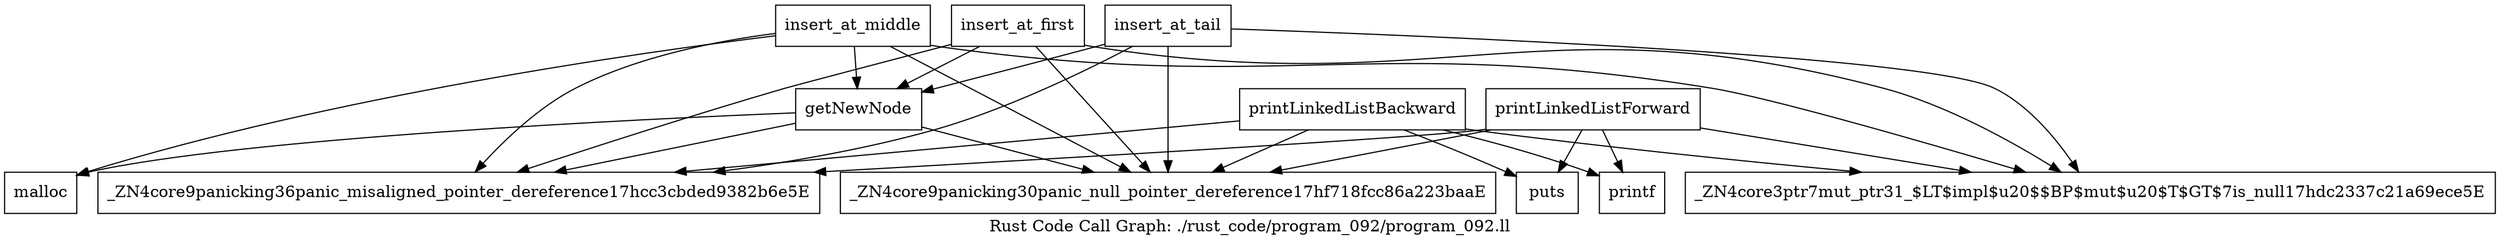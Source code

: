 digraph "Rust Code Call Graph: ./rust_code/program_092/program_092.ll" {
	label="Rust Code Call Graph: ./rust_code/program_092/program_092.ll";

	Node0x55693deb9b00 [shape=record,label="{insert_at_tail}"];
	Node0x55693deb9b00 -> Node0x55693deb2c90;
	Node0x55693deb9b00 -> Node0x55693deafe90;
	Node0x55693deb9b00 -> Node0x55693deb9340;
	Node0x55693deb9b00 -> Node0x55693deb7600;
	Node0x55693deafe90 [shape=record,label="{_ZN4core3ptr7mut_ptr31_$LT$impl$u20$$BP$mut$u20$T$GT$7is_null17hdc2337c21a69ece5E}"];
	Node0x55693deb2c90 [shape=record,label="{getNewNode}"];
	Node0x55693deb2c90 -> Node0x55693deb49d0;
	Node0x55693deb2c90 -> Node0x55693deb7600;
	Node0x55693deb2c90 -> Node0x55693deb9340;
	Node0x55693debb2b0 [shape=record,label="{insert_at_first}"];
	Node0x55693debb2b0 -> Node0x55693deb2c90;
	Node0x55693debb2b0 -> Node0x55693deafe90;
	Node0x55693debb2b0 -> Node0x55693deb9340;
	Node0x55693debb2b0 -> Node0x55693deb7600;
	Node0x55693decb460 [shape=record,label="{insert_at_middle}"];
	Node0x55693decb460 -> Node0x55693deb2c90;
	Node0x55693decb460 -> Node0x55693deafe90;
	Node0x55693decb460 -> Node0x55693deb9340;
	Node0x55693decb460 -> Node0x55693deb49d0;
	Node0x55693decb460 -> Node0x55693deb7600;
	Node0x55693dec0a60 [shape=record,label="{printLinkedListForward}"];
	Node0x55693dec0a60 -> Node0x55693dec20a0;
	Node0x55693dec0a60 -> Node0x55693deb9340;
	Node0x55693dec0a60 -> Node0x55693deafe90;
	Node0x55693dec0a60 -> Node0x55693deb7600;
	Node0x55693dec0a60 -> Node0x55693dec2b60;
	Node0x55693dec5510 [shape=record,label="{printLinkedListBackward}"];
	Node0x55693dec5510 -> Node0x55693dec20a0;
	Node0x55693dec5510 -> Node0x55693deb9340;
	Node0x55693dec5510 -> Node0x55693deafe90;
	Node0x55693dec5510 -> Node0x55693deb7600;
	Node0x55693dec5510 -> Node0x55693dec2b60;
	Node0x55693deb49d0 [shape=record,label="{malloc}"];
	Node0x55693deb7600 [shape=record,label="{_ZN4core9panicking36panic_misaligned_pointer_dereference17hcc3cbded9382b6e5E}"];
	Node0x55693deb9340 [shape=record,label="{_ZN4core9panicking30panic_null_pointer_dereference17hf718fcc86a223baaE}"];
	Node0x55693dec20a0 [shape=record,label="{printf}"];
	Node0x55693dec2b60 [shape=record,label="{puts}"];
}
